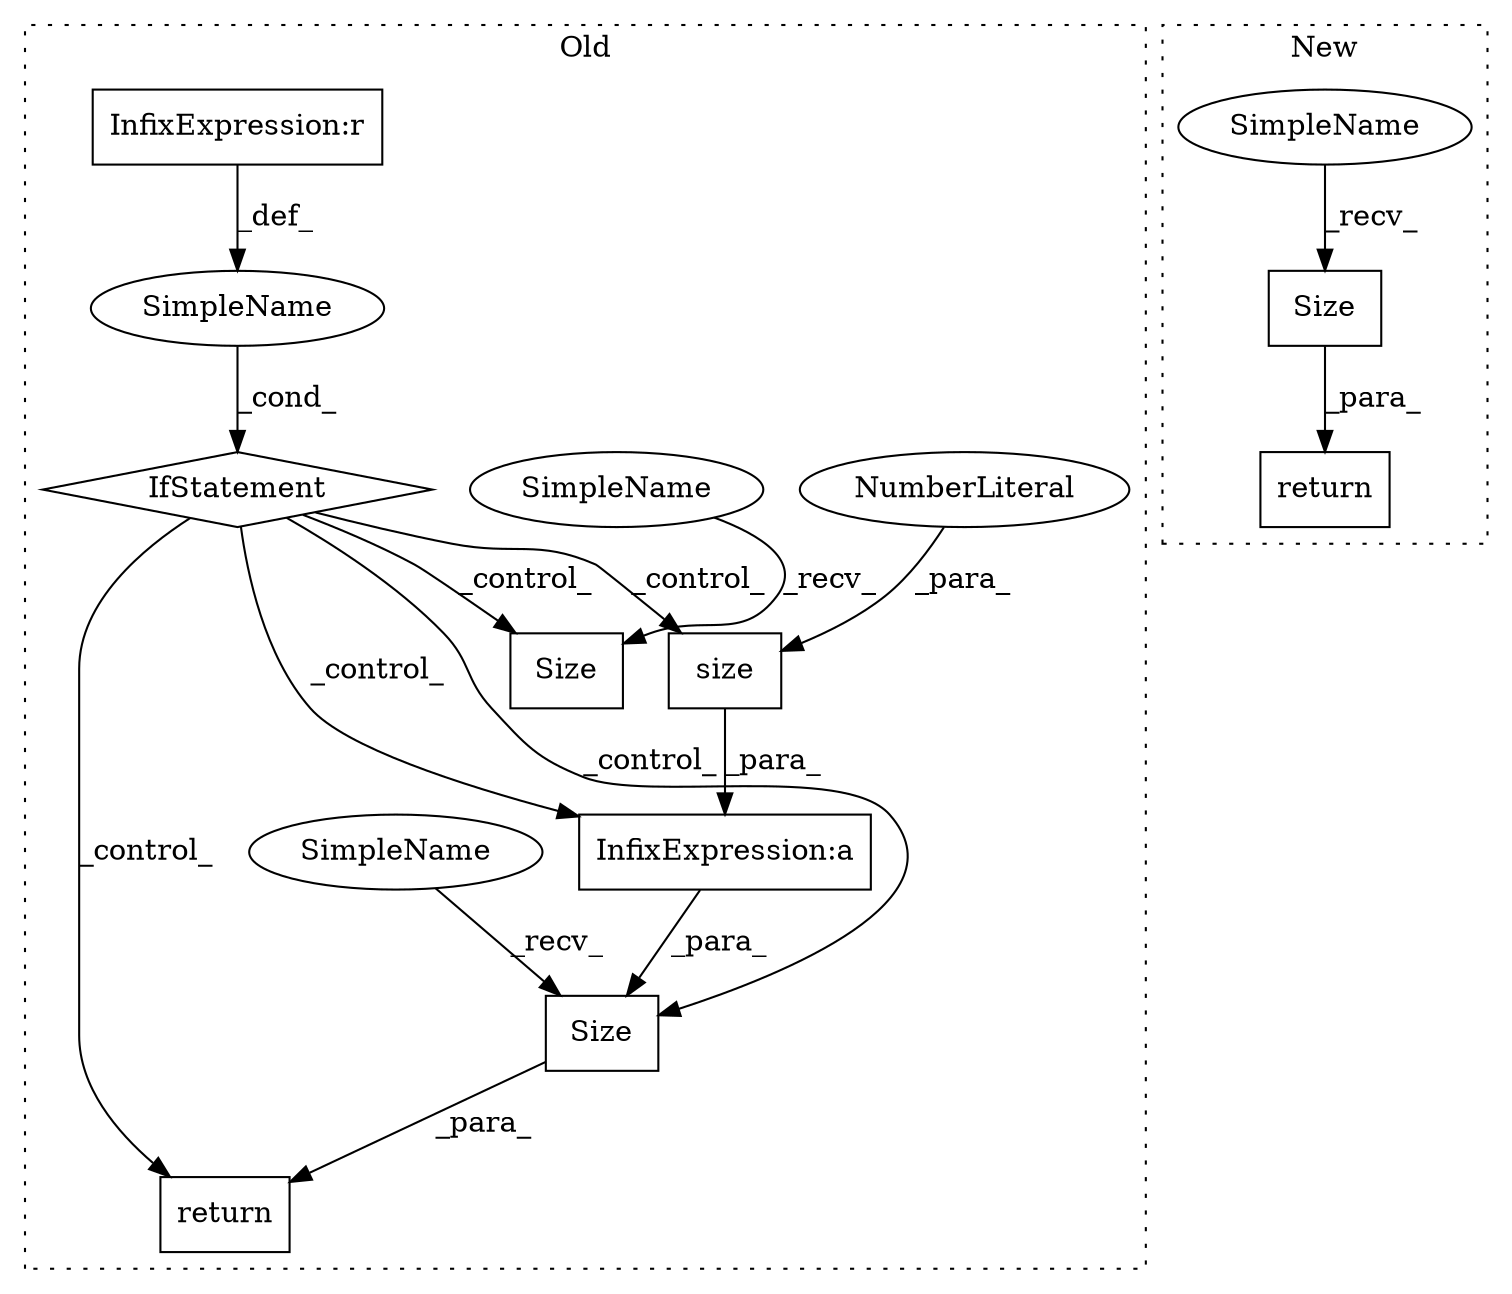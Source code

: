 digraph G {
subgraph cluster0 {
1 [label="IfStatement" a="25" s="1734,1761" l="4,2" shape="diamond"];
3 [label="InfixExpression:r" a="27" s="1753" l="4" shape="box"];
4 [label="SimpleName" a="42" s="" l="" shape="ellipse"];
5 [label="size" a="32" s="1930,1936" l="5,1" shape="box"];
6 [label="NumberLiteral" a="34" s="1935" l="1" shape="ellipse"];
7 [label="Size" a="32" s="1977,2094" l="12,2" shape="box"];
8 [label="InfixExpression:a" a="27" s="1937" l="3" shape="box"];
9 [label="Size" a="32" s="1784,1867" l="12,2" shape="box"];
10 [label="return" a="41" s="1964" l="7" shape="box"];
12 [label="SimpleName" a="42" s="1971" l="5" shape="ellipse"];
13 [label="SimpleName" a="42" s="1778" l="5" shape="ellipse"];
label = "Old";
style="dotted";
}
subgraph cluster1 {
2 [label="Size" a="32" s="1516,1526" l="5,1" shape="box"];
11 [label="return" a="41" s="1503" l="7" shape="box"];
14 [label="SimpleName" a="42" s="1510" l="5" shape="ellipse"];
label = "New";
style="dotted";
}
1 -> 5 [label="_control_"];
1 -> 7 [label="_control_"];
1 -> 8 [label="_control_"];
1 -> 9 [label="_control_"];
1 -> 10 [label="_control_"];
2 -> 11 [label="_para_"];
3 -> 4 [label="_def_"];
4 -> 1 [label="_cond_"];
5 -> 8 [label="_para_"];
6 -> 5 [label="_para_"];
7 -> 10 [label="_para_"];
8 -> 7 [label="_para_"];
12 -> 7 [label="_recv_"];
13 -> 9 [label="_recv_"];
14 -> 2 [label="_recv_"];
}